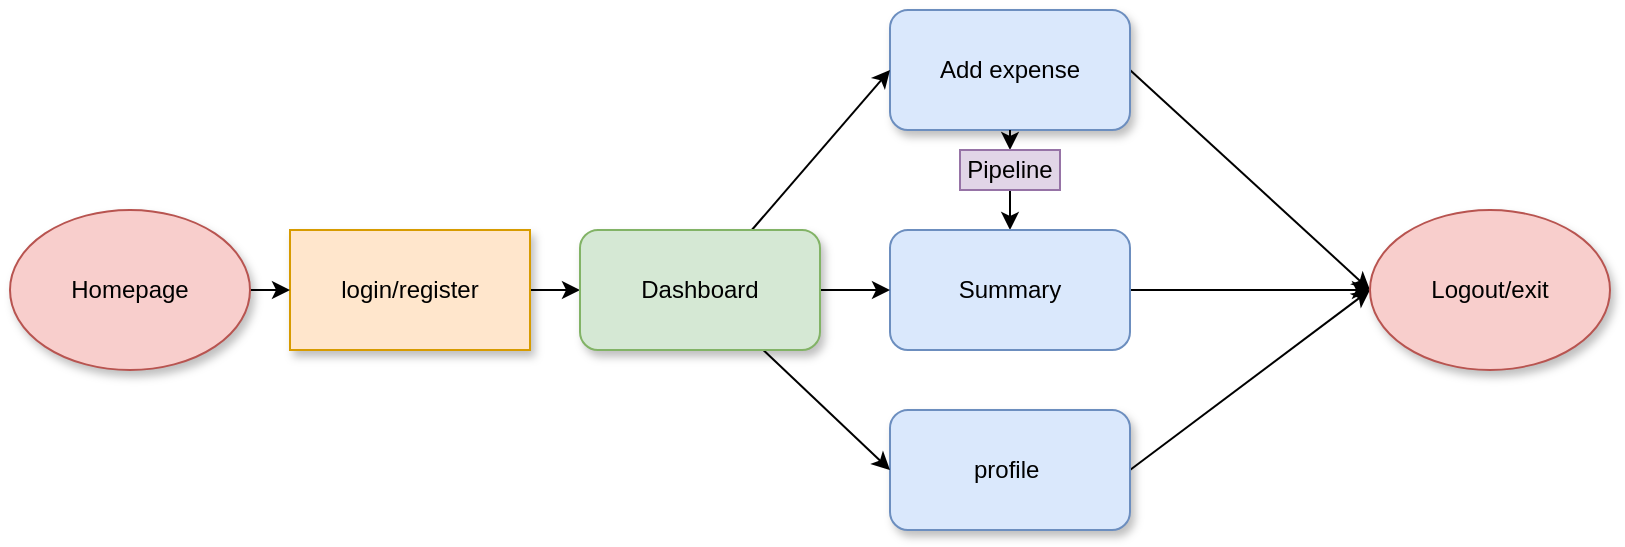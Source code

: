 <mxfile>
    <diagram id="QKnd_uGEhbUw3uzKtQ8W" name="Page-1">
        <mxGraphModel dx="1086" dy="488" grid="1" gridSize="10" guides="1" tooltips="1" connect="1" arrows="1" fold="1" page="1" pageScale="1" pageWidth="850" pageHeight="1100" math="0" shadow="0">
            <root>
                <mxCell id="0"/>
                <mxCell id="1" parent="0"/>
                <mxCell id="22" style="edgeStyle=none;html=1;entryX=0;entryY=0.5;entryDx=0;entryDy=0;exitX=1;exitY=0.5;exitDx=0;exitDy=0;" edge="1" parent="1" source="2" target="20">
                    <mxGeometry relative="1" as="geometry"/>
                </mxCell>
                <mxCell id="2" value="login/register" style="whiteSpace=wrap;html=1;fillColor=#ffe6cc;strokeColor=#d79b00;shadow=1;movable=1;resizable=1;rotatable=1;deletable=1;editable=1;locked=0;connectable=1;" parent="1" vertex="1">
                    <mxGeometry x="160" y="160" width="120" height="60" as="geometry"/>
                </mxCell>
                <mxCell id="5" style="edgeStyle=none;html=1;entryX=0;entryY=0.5;entryDx=0;entryDy=0;" parent="1" source="4" target="2" edge="1">
                    <mxGeometry relative="1" as="geometry"/>
                </mxCell>
                <mxCell id="4" value="Homepage" style="ellipse;whiteSpace=wrap;html=1;fillColor=#f8cecc;strokeColor=#b85450;shadow=1;" parent="1" vertex="1">
                    <mxGeometry x="20" y="150" width="120" height="80" as="geometry"/>
                </mxCell>
                <mxCell id="12" style="edgeStyle=none;html=1;entryX=0.5;entryY=0;entryDx=0;entryDy=0;" parent="1" source="13" target="11" edge="1">
                    <mxGeometry relative="1" as="geometry">
                        <mxPoint x="600" y="160" as="targetPoint"/>
                    </mxGeometry>
                </mxCell>
                <mxCell id="15" style="edgeStyle=none;html=1;entryX=0;entryY=0.5;entryDx=0;entryDy=0;exitX=1;exitY=0.5;exitDx=0;exitDy=0;" parent="1" source="9" target="17" edge="1">
                    <mxGeometry relative="1" as="geometry">
                        <mxPoint x="680" y="160" as="targetPoint"/>
                    </mxGeometry>
                </mxCell>
                <mxCell id="9" value="Add expense" style="rounded=1;whiteSpace=wrap;html=1;fillColor=#dae8fc;strokeColor=#6c8ebf;shadow=1;" parent="1" vertex="1">
                    <mxGeometry x="460" y="50" width="120" height="60" as="geometry"/>
                </mxCell>
                <mxCell id="16" style="edgeStyle=none;html=1;entryX=0;entryY=0.5;entryDx=0;entryDy=0;exitX=1;exitY=0.5;exitDx=0;exitDy=0;" parent="1" source="10" target="17" edge="1">
                    <mxGeometry relative="1" as="geometry">
                        <mxPoint x="680" y="210" as="targetPoint"/>
                    </mxGeometry>
                </mxCell>
                <mxCell id="10" value="profile&amp;nbsp;" style="rounded=1;whiteSpace=wrap;html=1;shadow=1;fillColor=#dae8fc;strokeColor=#6c8ebf;" parent="1" vertex="1">
                    <mxGeometry x="460" y="250" width="120" height="60" as="geometry"/>
                </mxCell>
                <mxCell id="14" style="edgeStyle=none;html=1;entryX=0;entryY=0.5;entryDx=0;entryDy=0;" parent="1" source="11" edge="1" target="17">
                    <mxGeometry relative="1" as="geometry">
                        <mxPoint x="630" y="190" as="targetPoint"/>
                    </mxGeometry>
                </mxCell>
                <mxCell id="11" value="Summary" style="rounded=1;whiteSpace=wrap;html=1;fillColor=#dae8fc;strokeColor=#6c8ebf;" parent="1" vertex="1">
                    <mxGeometry x="460" y="160" width="120" height="60" as="geometry"/>
                </mxCell>
                <mxCell id="17" value="Logout/exit" style="ellipse;whiteSpace=wrap;html=1;fillColor=#f8cecc;strokeColor=#b85450;shadow=1;" parent="1" vertex="1">
                    <mxGeometry x="700" y="150" width="120" height="80" as="geometry"/>
                </mxCell>
                <mxCell id="21" style="edgeStyle=none;html=1;entryX=0;entryY=0.5;entryDx=0;entryDy=0;exitX=1;exitY=0.5;exitDx=0;exitDy=0;" edge="1" parent="1" source="20" target="11">
                    <mxGeometry relative="1" as="geometry"/>
                </mxCell>
                <mxCell id="23" style="edgeStyle=none;html=1;entryX=0;entryY=0.5;entryDx=0;entryDy=0;" edge="1" parent="1" source="20" target="9">
                    <mxGeometry relative="1" as="geometry"/>
                </mxCell>
                <mxCell id="24" style="edgeStyle=none;html=1;entryX=0;entryY=0.5;entryDx=0;entryDy=0;" edge="1" parent="1" source="20" target="10">
                    <mxGeometry relative="1" as="geometry"/>
                </mxCell>
                <mxCell id="20" value="Dashboard" style="rounded=1;whiteSpace=wrap;html=1;shadow=1;fillColor=#d5e8d4;strokeColor=#82b366;" vertex="1" parent="1">
                    <mxGeometry x="305" y="160" width="120" height="60" as="geometry"/>
                </mxCell>
                <mxCell id="25" value="" style="edgeStyle=none;html=1;entryX=0.5;entryY=0;entryDx=0;entryDy=0;" edge="1" parent="1" source="9" target="13">
                    <mxGeometry relative="1" as="geometry">
                        <mxPoint x="520" y="160" as="targetPoint"/>
                        <mxPoint x="520" y="110" as="sourcePoint"/>
                    </mxGeometry>
                </mxCell>
                <mxCell id="13" value="Pipeline" style="text;html=1;align=center;verticalAlign=middle;whiteSpace=wrap;rounded=0;fillColor=#e1d5e7;strokeColor=#9673a6;" parent="1" vertex="1">
                    <mxGeometry x="495" y="120" width="50" height="20" as="geometry"/>
                </mxCell>
            </root>
        </mxGraphModel>
    </diagram>
</mxfile>